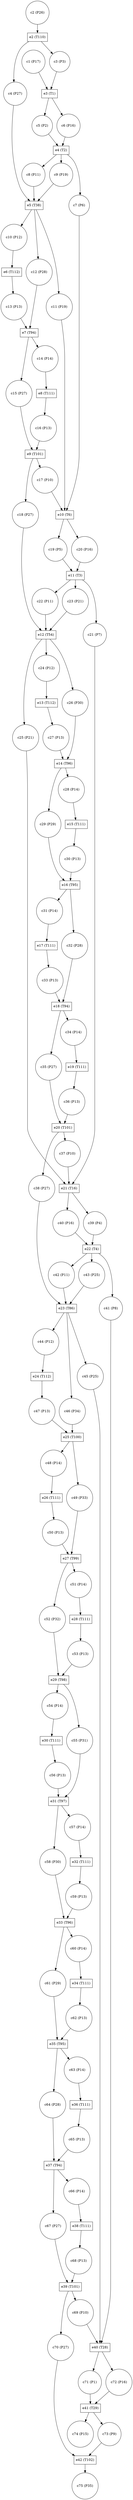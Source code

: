 digraph PetriNet {
// Places
p39 [shape=circle label="c39 (P4)"];
p33 [shape=circle label="c33 (P13)"];
p26 [shape=circle label="c26 (P30)"];
p18 [shape=circle label="c18 (P27)"];
p1 [shape=circle label="c1 (P17)"];
p14 [shape=circle label="c14 (P14)"];
p27 [shape=circle label="c27 (P13)"];
p17 [shape=circle label="c17 (P10)"];
p63 [shape=circle label="c63 (P14)"];
p31 [shape=circle label="c31 (P14)"];
p28 [shape=circle label="c28 (P14)"];
p9 [shape=circle label="c9 (P19)"];
p7 [shape=circle label="c7 (P6)"];
p71 [shape=circle label="c71 (P1)"];
p75 [shape=circle label="c75 (P35)"];
p53 [shape=circle label="c53 (P13)"];
p2 [shape=circle label="c2 (P26)"];
p21 [shape=circle label="c21 (P7)"];
p12 [shape=circle label="c12 (P28)"];
p3 [shape=circle label="c3 (P3)"];
p57 [shape=circle label="c57 (P14)"];
p73 [shape=circle label="c73 (P9)"];
p52 [shape=circle label="c52 (P32)"];
p20 [shape=circle label="c20 (P16)"];
p43 [shape=circle label="c43 (P25)"];
p5 [shape=circle label="c5 (P2)"];
p65 [shape=circle label="c65 (P13)"];
p40 [shape=circle label="c40 (P16)"];
p54 [shape=circle label="c54 (P14)"];
p35 [shape=circle label="c35 (P27)"];
p10 [shape=circle label="c10 (P12)"];
p29 [shape=circle label="c29 (P29)"];
p23 [shape=circle label="c23 (P21)"];
p30 [shape=circle label="c30 (P13)"];
p70 [shape=circle label="c70 (P27)"];
p60 [shape=circle label="c60 (P14)"];
p45 [shape=circle label="c45 (P25)"];
p68 [shape=circle label="c68 (P13)"];
p48 [shape=circle label="c48 (P14)"];
p74 [shape=circle label="c74 (P15)"];
p38 [shape=circle label="c38 (P27)"];
p15 [shape=circle label="c15 (P27)"];
p13 [shape=circle label="c13 (P13)"];
p49 [shape=circle label="c49 (P33)"];
p16 [shape=circle label="c16 (P13)"];
p47 [shape=circle label="c47 (P13)"];
p37 [shape=circle label="c37 (P10)"];
p41 [shape=circle label="c41 (P8)"];
p67 [shape=circle label="c67 (P27)"];
p19 [shape=circle label="c19 (P5)"];
p66 [shape=circle label="c66 (P14)"];
p34 [shape=circle label="c34 (P14)"];
p69 [shape=circle label="c69 (P10)"];
p55 [shape=circle label="c55 (P31)"];
p11 [shape=circle label="c11 (P19)"];
p25 [shape=circle label="c25 (P21)"];
p24 [shape=circle label="c24 (P12)"];
p22 [shape=circle label="c22 (P11)"];
p44 [shape=circle label="c44 (P12)"];
p36 [shape=circle label="c36 (P13)"];
p56 [shape=circle label="c56 (P13)"];
p62 [shape=circle label="c62 (P13)"];
p46 [shape=circle label="c46 (P34)"];
p59 [shape=circle label="c59 (P13)"];
p32 [shape=circle label="c32 (P28)"];
p42 [shape=circle label="c42 (P11)"];
p51 [shape=circle label="c51 (P14)"];
p50 [shape=circle label="c50 (P13)"];
p61 [shape=circle label="c61 (P29)"];
p4 [shape=circle label="c4 (P27)"];
p6 [shape=circle label="c6 (P16)"];
p72 [shape=circle label="c72 (P16)"];
p58 [shape=circle label="c58 (P30)"];
p8 [shape=circle label="c8 (P11)"];
p64 [shape=circle label="c64 (P28)"];
// Transitions
t23 [shape=box label="e23 (T86)"];
t41 [shape=box label="e41 (T29)"];
t8 [shape=box label="e8 (T111)"];
t2 [shape=box label="e2 (T110)"];
t36 [shape=box label="e36 (T111)"];
t40 [shape=box label="e40 (T28)"];
t16 [shape=box label="e16 (T95)"];
t11 [shape=box label="e11 (T3)"];
t3 [shape=box label="e3 (T1)"];
t32 [shape=box label="e32 (T111)"];
t4 [shape=box label="e4 (T2)"];
t39 [shape=box label="e39 (T101)"];
t34 [shape=box label="e34 (T111)"];
t30 [shape=box label="e30 (T111)"];
t42 [shape=box label="e42 (T102)"];
t37 [shape=box label="e37 (T94)"];
t13 [shape=box label="e13 (T112)"];
t35 [shape=box label="e35 (T95)"];
t19 [shape=box label="e19 (T111)"];
t7 [shape=box label="e7 (T94)"];
t27 [shape=box label="e27 (T99)"];
t9 [shape=box label="e9 (T101)"];
t6 [shape=box label="e6 (T112)"];
t38 [shape=box label="e38 (T111)"];
t21 [shape=box label="e21 (T16)"];
t15 [shape=box label="e15 (T111)"];
t22 [shape=box label="e22 (T4)"];
t5 [shape=box label="e5 (T38)"];
t18 [shape=box label="e18 (T94)"];
t10 [shape=box label="e10 (T6)"];
t28 [shape=box label="e28 (T111)"];
t31 [shape=box label="e31 (T97)"];
t24 [shape=box label="e24 (T112)"];
t29 [shape=box label="e29 (T98)"];
t25 [shape=box label="e25 (T100)"];
t17 [shape=box label="e17 (T111)"];
t33 [shape=box label="e33 (T96)"];
t12 [shape=box label="e12 (T54)"];
t14 [shape=box label="e14 (T96)"];
t26 [shape=box label="e26 (T111)"];
t20 [shape=box label="e20 (T101)"];
// Edges
p39 -> t22;
p33 -> t18;
p26 -> t14;
p18 -> t12;
p1 -> t3;
p14 -> t8;
p27 -> t14;
p17 -> t10;
p63 -> t36;
p31 -> t17;
p28 -> t15;
p9 -> t5;
p7 -> t10;
p71 -> t41;
p53 -> t29;
p2 -> t2;
p21 -> t21;
p12 -> t7;
p3 -> t3;
p57 -> t32;
p73 -> t42;
p52 -> t29;
p20 -> t11;
p43 -> t23;
p5 -> t4;
p65 -> t37;
p40 -> t22;
p54 -> t30;
p35 -> t20;
p10 -> t6;
p29 -> t16;
p23 -> t12;
p30 -> t16;
p70 -> t42;
p60 -> t34;
p45 -> t40;
p68 -> t39;
p48 -> t26;
p38 -> t23;
p15 -> t9;
p13 -> t7;
p49 -> t27;
p16 -> t9;
p47 -> t25;
p37 -> t21;
p41 -> t40;
p67 -> t39;
p19 -> t11;
p66 -> t38;
p34 -> t19;
p69 -> t40;
p55 -> t31;
p11 -> t10;
p25 -> t21;
p24 -> t13;
p22 -> t12;
p44 -> t24;
p36 -> t20;
p56 -> t31;
p62 -> t35;
p46 -> t25;
p59 -> t33;
p32 -> t18;
p42 -> t23;
p51 -> t28;
p50 -> t27;
p61 -> t35;
p4 -> t5;
p6 -> t4;
p72 -> t41;
p58 -> t33;
p8 -> t5;
p64 -> t37;
t23 -> p44;
t23 -> p45;
t23 -> p46;
t41 -> p73;
t41 -> p74;
t8 -> p16;
t2 -> p3;
t2 -> p4;
t36 -> p65;
t40 -> p71;
t40 -> p72;
t16 -> p31;
t16 -> p32;
t11 -> p21;
t11 -> p22;
t11 -> p23;
t3 -> p5;
t3 -> p6;
t32 -> p59;
t4 -> p7;
t4 -> p8;
t4 -> p9;
t39 -> p69;
t39 -> p70;
t34 -> p62;
t30 -> p56;
t42 -> p75;
t37 -> p66;
t37 -> p67;
t13 -> p27;
t35 -> p63;
t35 -> p64;
t19 -> p36;
t7 -> p14;
t7 -> p15;
t27 -> p51;
t27 -> p52;
t9 -> p17;
t9 -> p18;
t6 -> p13;
t38 -> p68;
t21 -> p39;
t21 -> p40;
t15 -> p30;
t22 -> p41;
t22 -> p42;
t22 -> p43;
t5 -> p10;
t5 -> p11;
t5 -> p12;
t18 -> p34;
t18 -> p35;
t10 -> p19;
t10 -> p20;
t28 -> p53;
t31 -> p57;
t31 -> p58;
t24 -> p47;
t29 -> p54;
t29 -> p55;
t25 -> p48;
t25 -> p49;
t17 -> p33;
t33 -> p60;
t33 -> p61;
t12 -> p24;
t12 -> p25;
t12 -> p26;
t14 -> p28;
t14 -> p29;
t26 -> p50;
t20 -> p37;
t20 -> p38;
}
